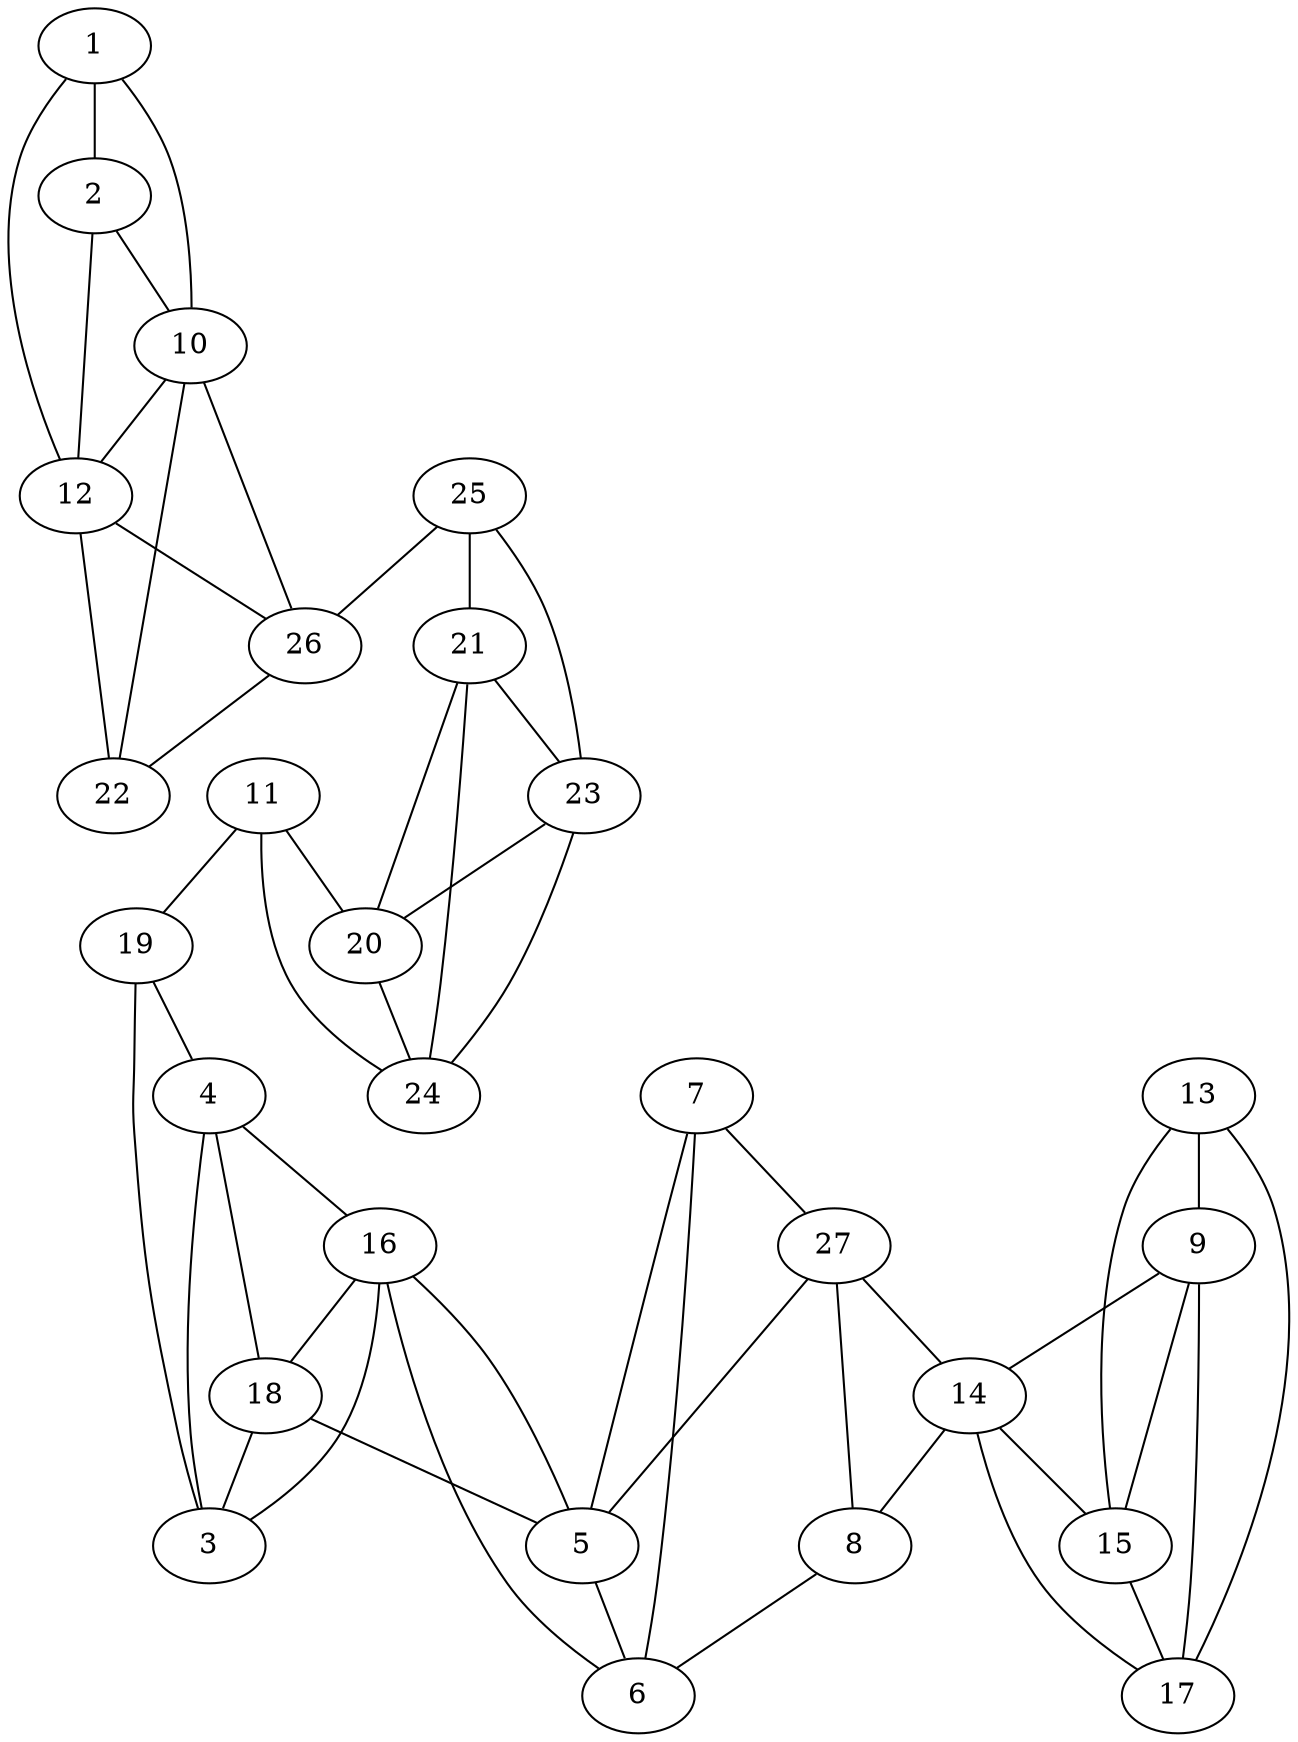 graph pdb1lgd {
	1	 [aaLength=5,
		sequence=HWHKD,
		type=0];
	2	 [aaLength=6,
		sequence=FPIAKG,
		type=0];
	1 -- 2	 [distance0="6.342959",
		frequency=1,
		type0=1];
	10	 [aaLength=2,
		sequence=DI,
		type=1];
	1 -- 10	 [distance0="35.31823",
		frequency=1,
		type0=2];
	12	 [aaLength=2,
		sequence=KY,
		type=1];
	1 -- 12	 [distance0="39.17112",
		frequency=1,
		type0=3];
	2 -- 10	 [distance0="29.65011",
		distance1="6.0",
		frequency=2,
		type0=2,
		type1=4];
	2 -- 12	 [distance0="33.10784",
		frequency=1,
		type0=3];
	3	 [aaLength=3,
		sequence=YGD,
		type=0];
	4	 [aaLength=6,
		sequence=FGKAVQ,
		type=0];
	3 -- 4	 [distance0="6.735272",
		distance1="0.0",
		frequency=2,
		type0=1,
		type1=5];
	16	 [aaLength=10,
		sequence=AVLGIFLKVG,
		type=1];
	3 -- 16	 [distance0="20.11196",
		frequency=1,
		type0=3];
	19	 [aaLength=9,
		sequence=AELHLVHWN,
		type=1];
	3 -- 19	 [distance0="18.15188",
		frequency=1,
		type0=2];
	4 -- 16	 [distance0="23.09083",
		distance1="5.0",
		frequency=2,
		type0=2,
		type1=4];
	18	 [aaLength=10,
		sequence=AVLGIFLKVG,
		type=1];
	4 -- 18	 [distance0="23.09083",
		frequency=1,
		type0=3];
	5	 [aaLength=3,
		sequence=PGL,
		type=0];
	6	 [aaLength=6,
		sequence=QKVVDV,
		type=0];
	5 -- 6	 [distance0="8.718964",
		distance1="0.0",
		frequency=2,
		type0=1,
		type1=5];
	5 -- 16	 [distance0="14.91966",
		frequency=1,
		type0=2];
	6 -- 16	 [distance0="20.54594",
		frequency=1,
		type0=3];
	7	 [aaLength=6,
		sequence=LDSIKT,
		type=0];
	7 -- 5	 [distance0="20.15749",
		frequency=1,
		type0=2];
	7 -- 6	 [distance0="12.4059",
		frequency=1,
		type0=1];
	27	 [aaLength=3,
		sequence=ADF,
		type=1];
	7 -- 27	 [distance0="21.95187",
		distance1="4.0",
		frequency=2,
		type0=3,
		type1=4];
	8	 [aaLength=6,
		sequence=PRGLLP,
		type=0];
	8 -- 6	 [distance0="24.44533",
		frequency=1,
		type0=3];
	8 -- 27	 [distance0="10.06676",
		frequency=1,
		type0=1];
	9	 [aaLength=9,
		sequence=SEQVLKFRK,
		type=0];
	14	 [aaLength=6,
		sequence=WTYPGS,
		type=1];
	9 -- 14	 [distance0="29.31692",
		frequency=1,
		type0=3];
	15	 [aaLength=6,
		sequence=TWIVLK,
		type=1];
	9 -- 15	 [distance0="14.81491",
		frequency=1,
		type0=2];
	17	 [aaLength=3,
		sequence=SVS,
		type=1];
	9 -- 17	 [distance0="9.191388",
		frequency=1,
		type0=1];
	10 -- 12	 [distance0="7.0",
		distance1="5.0",
		frequency=2,
		type0=1,
		type1=4];
	22	 [aaLength=4,
		sequence=LSVS,
		type=1];
	10 -- 22	 [distance0="15.0",
		frequency=1,
		type0=2];
	26	 [aaLength=6,
		sequence=SLRILN,
		type=1];
	10 -- 26	 [distance0="24.0",
		frequency=1,
		type0=3];
	11	 [aaLength=2,
		sequence=TV,
		type=1];
	11 -- 19	 [distance0="8.0",
		distance1="6.0",
		frequency=2,
		type0=1,
		type1=4];
	20	 [aaLength=10,
		sequence=YRLIQFHFHW,
		type=1];
	11 -- 20	 [distance0="20.0",
		frequency=1,
		type0=2];
	24	 [aaLength=10,
		sequence=YRLIQFHFHW,
		type=1];
	11 -- 24	 [distance0="20.0",
		frequency=1,
		type0=3];
	12 -- 26	 [distance0="17.0",
		frequency=1,
		type0=3];
	13	 [aaLength=2,
		sequence=AS,
		type=1];
	13 -- 9	 [distance0="38.98053",
		frequency=1,
		type0=1];
	13 -- 15	 [distance0="50.0",
		frequency=1,
		type0=3];
	13 -- 17	 [distance0="41.0",
		frequency=1,
		type0=2];
	14 -- 8	 [distance0="13.16586",
		frequency=1,
		type0=1];
	14 -- 15	 [distance0="16.0",
		distance1="10.0",
		frequency=2,
		type0=2,
		type1=4];
	15 -- 17	 [distance0="3.0",
		frequency=1,
		type0=4];
	16 -- 18	 [distance0="0.0",
		distance1="0.0",
		frequency=2,
		type0=1,
		type1=5];
	17 -- 14	 [distance0="25.0",
		frequency=1,
		type0=3];
	18 -- 5	 [distance0="14.91966",
		distance1="3.0",
		frequency=2,
		type0=2,
		type1=4];
	18 -- 3	 [distance0="20.11196",
		frequency=1,
		type0=3];
	19 -- 4	 [distance0="24.66143",
		frequency=1,
		type0=3];
	21	 [aaLength=4,
		sequence=VLKG,
		type=1];
	20 -- 21	 [distance0="10.0",
		frequency=1,
		type0=2];
	20 -- 24	 [distance0="0.0",
		frequency=1,
		type0=1];
	23	 [aaLength=4,
		sequence=VLKG,
		type=1];
	21 -- 23	 [distance0="0.0",
		frequency=1,
		type0=1];
	22 -- 12	 [distance0="8.0",
		frequency=1,
		type0=1];
	23 -- 20	 [distance0="10.0",
		frequency=1,
		type0=2];
	23 -- 24	 [distance0="10.0",
		frequency=1,
		type0=3];
	24 -- 21	 [distance0="10.0",
		frequency=1,
		type0=2];
	25	 [aaLength=5,
		sequence=FNVEF,
		type=1];
	25 -- 21	 [distance0="12.0",
		frequency=1,
		type0=2];
	25 -- 23	 [distance0="12.0",
		distance1="7.0",
		frequency=2,
		type0=3,
		type1=4];
	25 -- 26	 [distance0="10.0",
		frequency=1,
		type0=1];
	26 -- 22	 [distance0="9.0",
		frequency=1,
		type0=1];
	27 -- 5	 [distance0="20.36164",
		frequency=1,
		type0=3];
	27 -- 14	 [distance0="18.0",
		frequency=1,
		type0=2];
}
